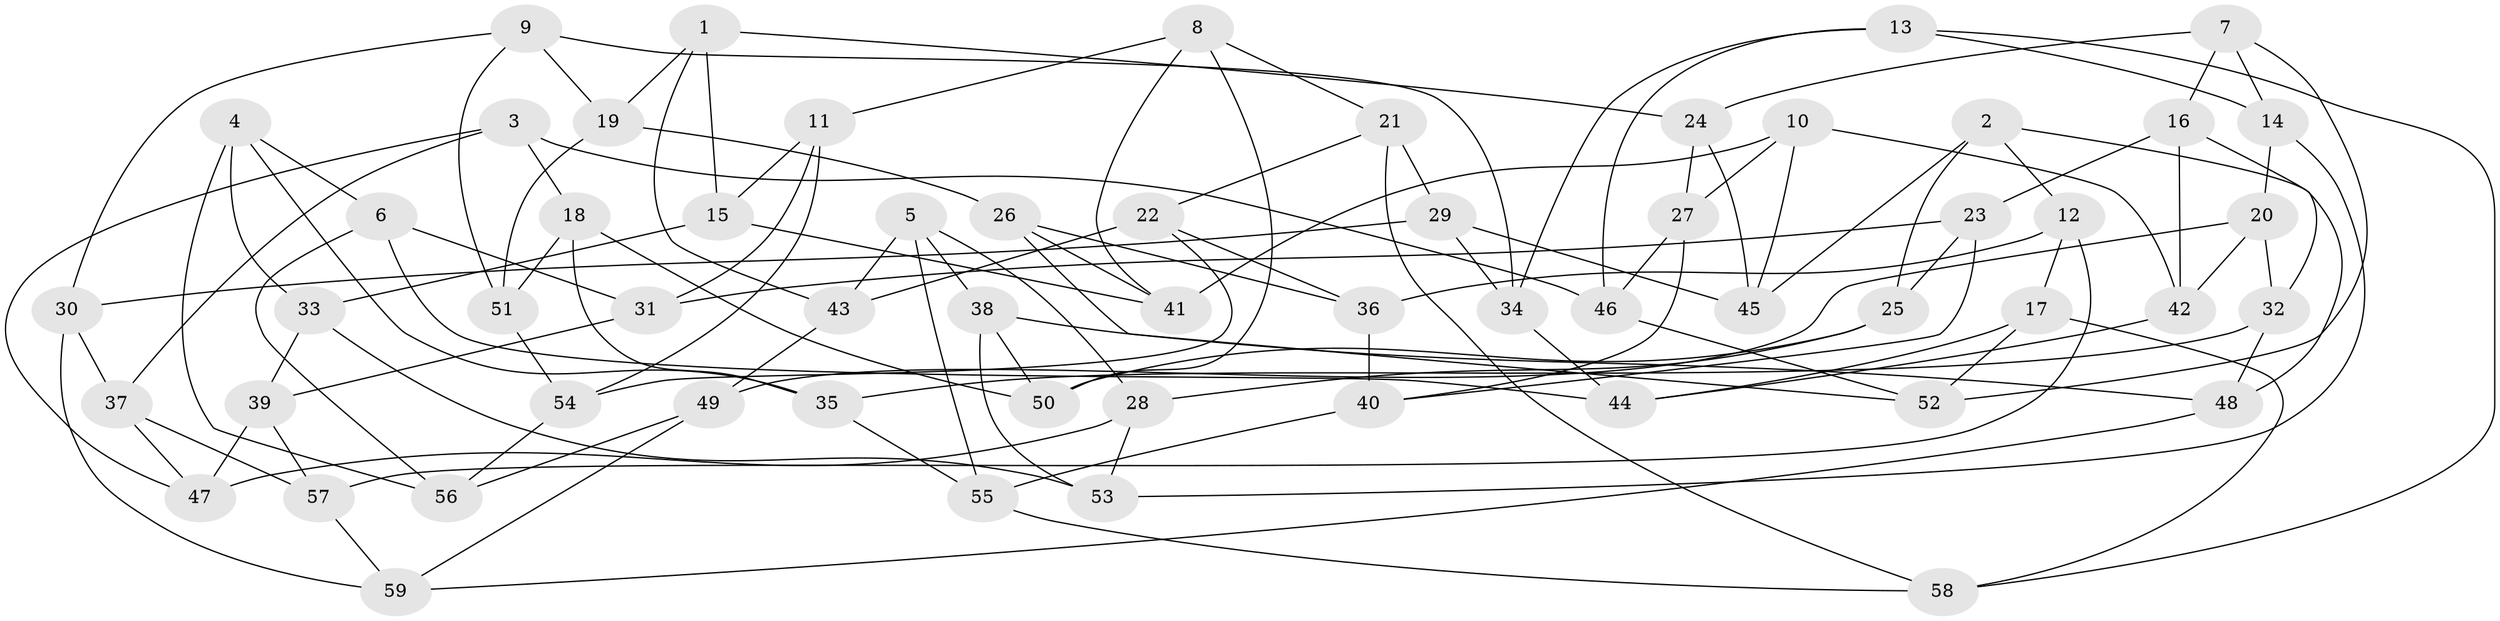 // coarse degree distribution, {5: 0.041666666666666664, 8: 0.20833333333333334, 10: 0.08333333333333333, 4: 0.4166666666666667, 7: 0.041666666666666664, 9: 0.041666666666666664, 6: 0.041666666666666664, 3: 0.125}
// Generated by graph-tools (version 1.1) at 2025/53/03/04/25 22:53:41]
// undirected, 59 vertices, 118 edges
graph export_dot {
  node [color=gray90,style=filled];
  1;
  2;
  3;
  4;
  5;
  6;
  7;
  8;
  9;
  10;
  11;
  12;
  13;
  14;
  15;
  16;
  17;
  18;
  19;
  20;
  21;
  22;
  23;
  24;
  25;
  26;
  27;
  28;
  29;
  30;
  31;
  32;
  33;
  34;
  35;
  36;
  37;
  38;
  39;
  40;
  41;
  42;
  43;
  44;
  45;
  46;
  47;
  48;
  49;
  50;
  51;
  52;
  53;
  54;
  55;
  56;
  57;
  58;
  59;
  1 -- 43;
  1 -- 19;
  1 -- 15;
  1 -- 24;
  2 -- 12;
  2 -- 48;
  2 -- 45;
  2 -- 25;
  3 -- 46;
  3 -- 18;
  3 -- 37;
  3 -- 47;
  4 -- 35;
  4 -- 33;
  4 -- 6;
  4 -- 56;
  5 -- 55;
  5 -- 43;
  5 -- 28;
  5 -- 38;
  6 -- 31;
  6 -- 56;
  6 -- 44;
  7 -- 14;
  7 -- 24;
  7 -- 52;
  7 -- 16;
  8 -- 50;
  8 -- 11;
  8 -- 21;
  8 -- 41;
  9 -- 30;
  9 -- 19;
  9 -- 34;
  9 -- 51;
  10 -- 27;
  10 -- 45;
  10 -- 42;
  10 -- 41;
  11 -- 54;
  11 -- 15;
  11 -- 31;
  12 -- 17;
  12 -- 57;
  12 -- 36;
  13 -- 14;
  13 -- 34;
  13 -- 46;
  13 -- 58;
  14 -- 53;
  14 -- 20;
  15 -- 41;
  15 -- 33;
  16 -- 32;
  16 -- 23;
  16 -- 42;
  17 -- 52;
  17 -- 44;
  17 -- 58;
  18 -- 51;
  18 -- 50;
  18 -- 35;
  19 -- 51;
  19 -- 26;
  20 -- 42;
  20 -- 32;
  20 -- 49;
  21 -- 58;
  21 -- 29;
  21 -- 22;
  22 -- 54;
  22 -- 43;
  22 -- 36;
  23 -- 40;
  23 -- 25;
  23 -- 31;
  24 -- 45;
  24 -- 27;
  25 -- 50;
  25 -- 28;
  26 -- 36;
  26 -- 41;
  26 -- 52;
  27 -- 40;
  27 -- 46;
  28 -- 47;
  28 -- 53;
  29 -- 30;
  29 -- 45;
  29 -- 34;
  30 -- 37;
  30 -- 59;
  31 -- 39;
  32 -- 35;
  32 -- 48;
  33 -- 53;
  33 -- 39;
  34 -- 44;
  35 -- 55;
  36 -- 40;
  37 -- 47;
  37 -- 57;
  38 -- 50;
  38 -- 53;
  38 -- 48;
  39 -- 47;
  39 -- 57;
  40 -- 55;
  42 -- 44;
  43 -- 49;
  46 -- 52;
  48 -- 59;
  49 -- 56;
  49 -- 59;
  51 -- 54;
  54 -- 56;
  55 -- 58;
  57 -- 59;
}
